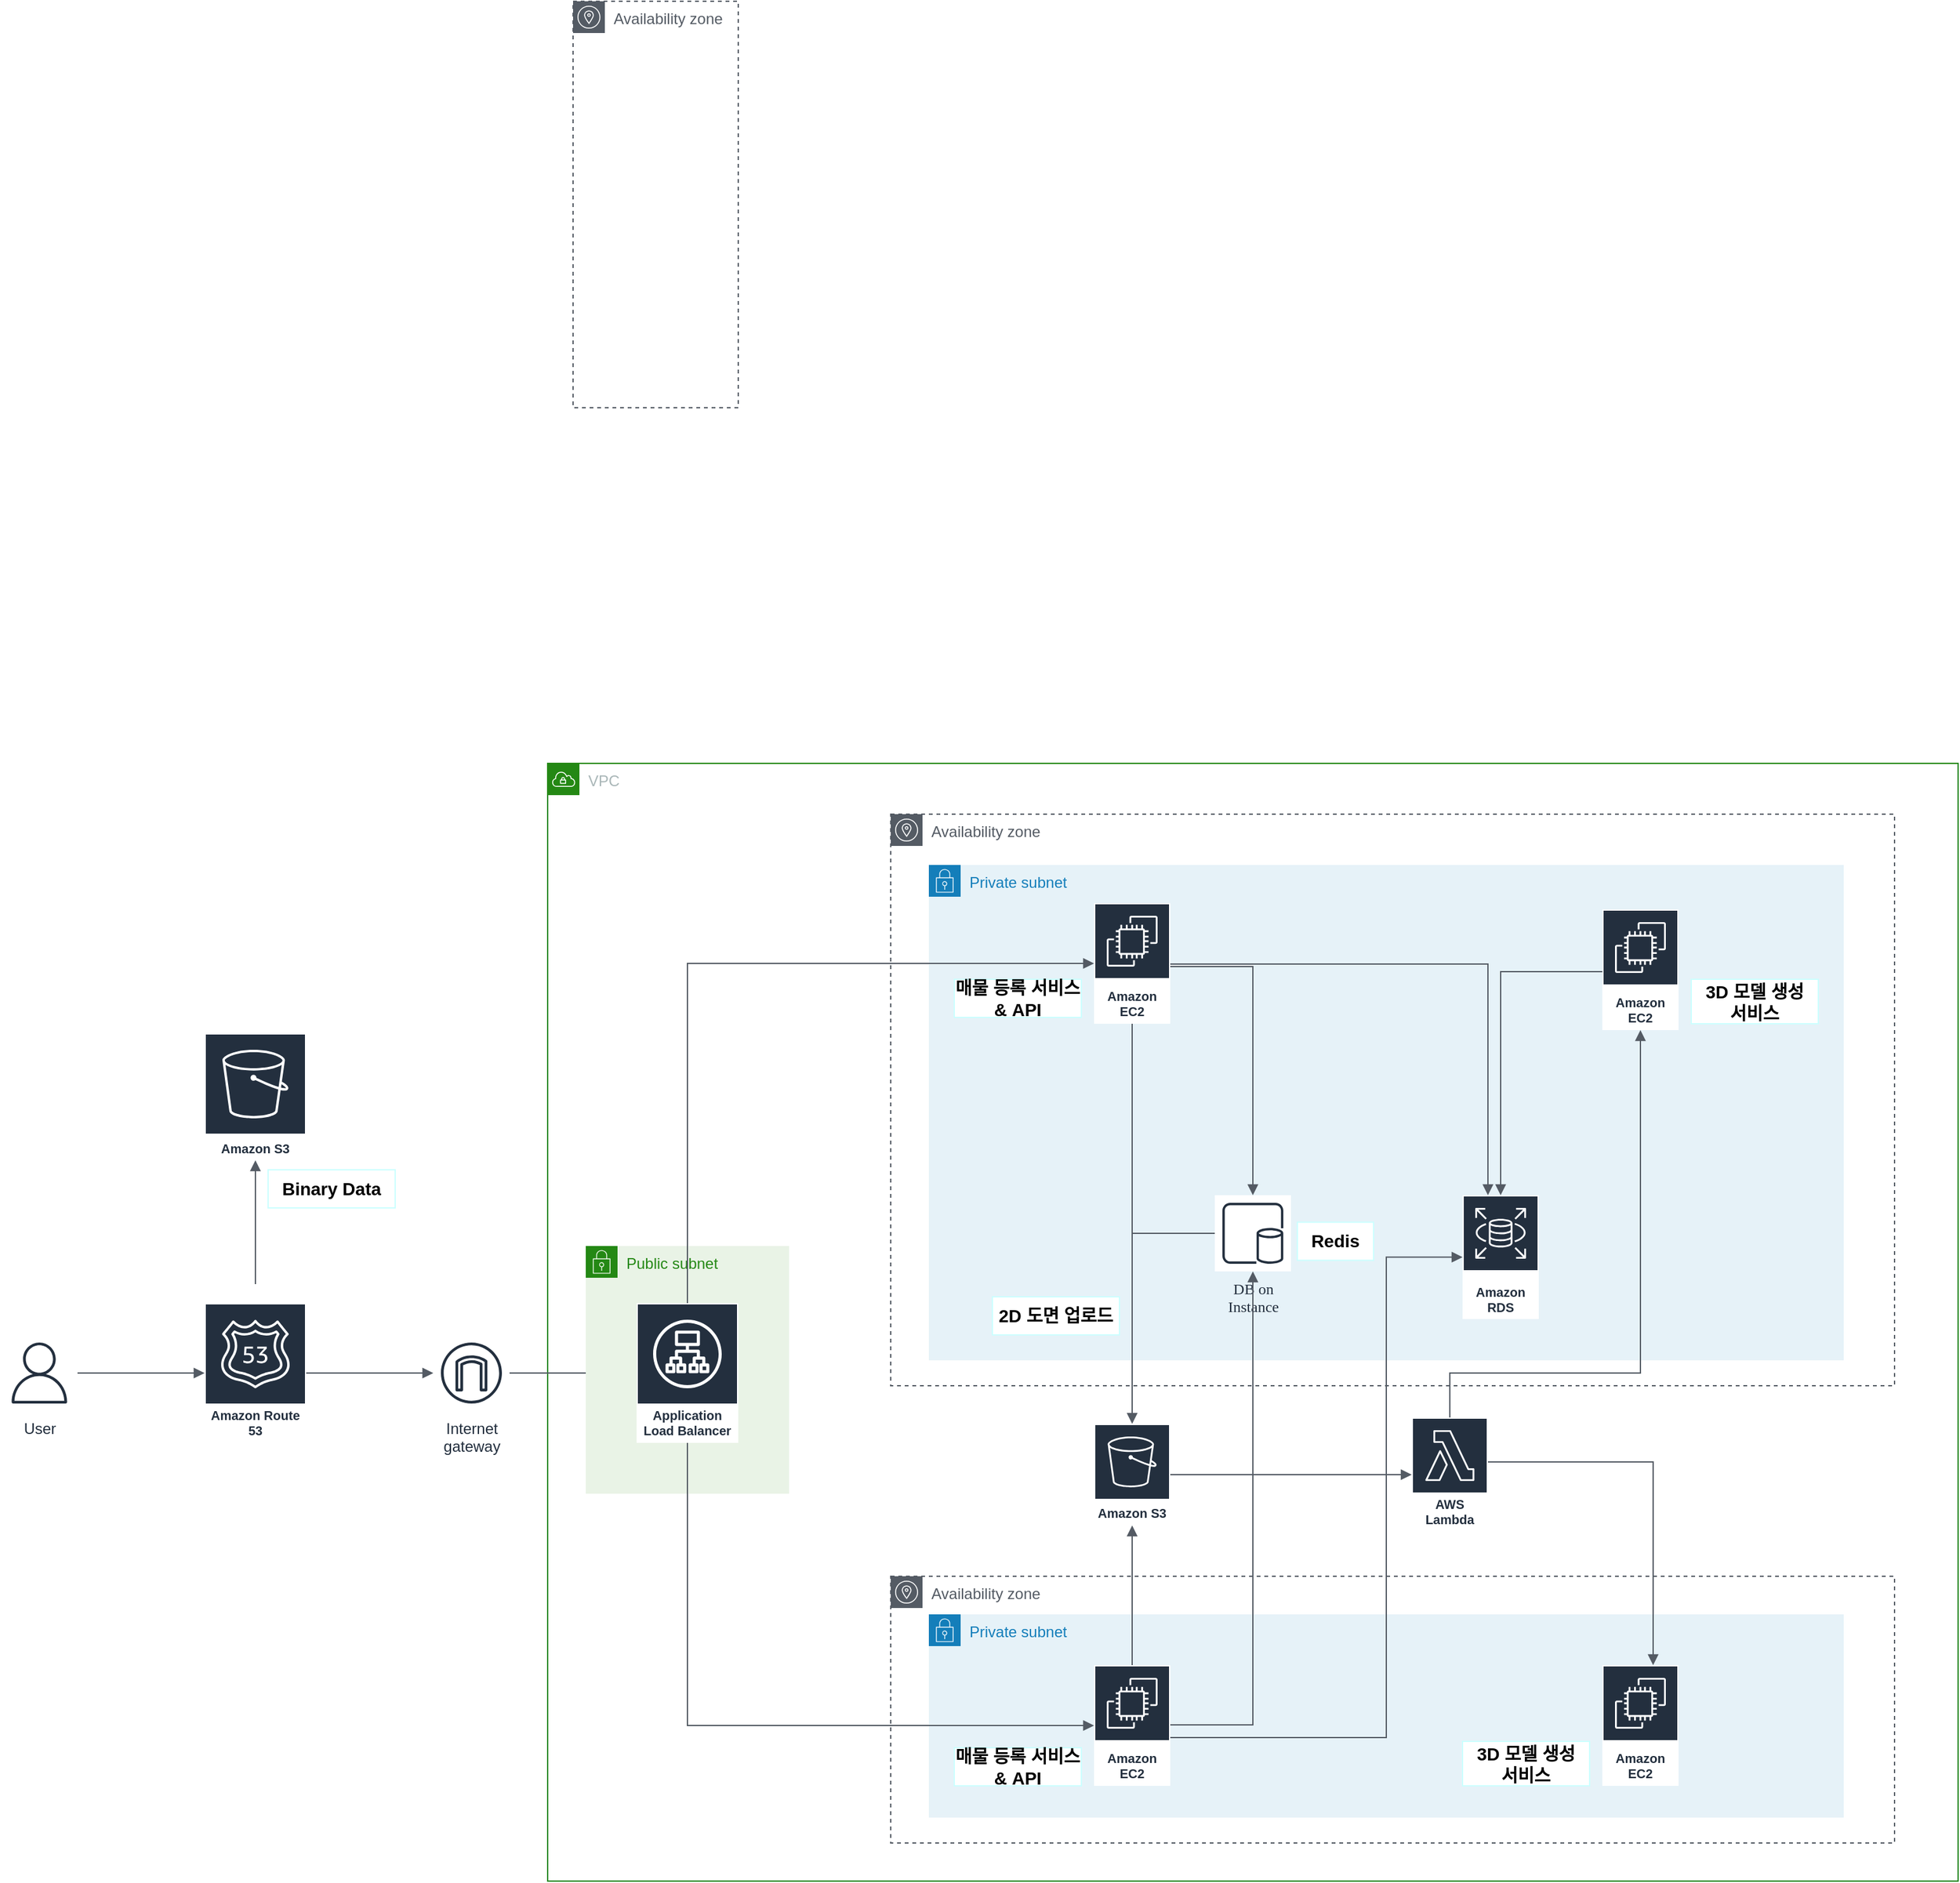 <mxfile version="20.2.3" type="github">
  <diagram id="oRE_cCWt2zf3UAjkB4wK" name="페이지-1">
    <mxGraphModel dx="1580" dy="2266" grid="1" gridSize="10" guides="1" tooltips="1" connect="1" arrows="1" fold="1" page="1" pageScale="1" pageWidth="827" pageHeight="1169" math="0" shadow="0">
      <root>
        <mxCell id="0" />
        <mxCell id="1" parent="0" />
        <mxCell id="5vfyrUOiTw-HqMpe8hi3-8" value="User" style="sketch=0;outlineConnect=0;fontColor=#232F3E;gradientColor=none;strokeColor=#232F3E;fillColor=#ffffff;dashed=0;verticalLabelPosition=bottom;verticalAlign=top;align=center;html=1;fontSize=12;fontStyle=0;aspect=fixed;shape=mxgraph.aws4.resourceIcon;resIcon=mxgraph.aws4.user;" vertex="1" parent="1">
          <mxGeometry x="30" y="860" width="60" height="60" as="geometry" />
        </mxCell>
        <mxCell id="5vfyrUOiTw-HqMpe8hi3-11" value="Availability zone" style="sketch=0;outlineConnect=0;gradientColor=none;html=1;whiteSpace=wrap;fontSize=12;fontStyle=0;shape=mxgraph.aws4.group;grIcon=mxgraph.aws4.group_availability_zone;strokeColor=#545B64;fillColor=none;verticalAlign=top;align=left;spacingLeft=30;fontColor=#545B64;dashed=1;" vertex="1" parent="1">
          <mxGeometry x="480" y="-190" width="130" height="320" as="geometry" />
        </mxCell>
        <mxCell id="5vfyrUOiTw-HqMpe8hi3-19" value="Amazon S3" style="sketch=0;outlineConnect=0;fontColor=#232F3E;gradientColor=none;strokeColor=#ffffff;fillColor=#232F3E;dashed=0;verticalLabelPosition=middle;verticalAlign=bottom;align=center;html=1;whiteSpace=wrap;fontSize=10;fontStyle=1;spacing=3;shape=mxgraph.aws4.productIcon;prIcon=mxgraph.aws4.s3;" vertex="1" parent="1">
          <mxGeometry x="190" y="622.5" width="80" height="100" as="geometry" />
        </mxCell>
        <mxCell id="5vfyrUOiTw-HqMpe8hi3-22" value="VPC" style="points=[[0,0],[0.25,0],[0.5,0],[0.75,0],[1,0],[1,0.25],[1,0.5],[1,0.75],[1,1],[0.75,1],[0.5,1],[0.25,1],[0,1],[0,0.75],[0,0.5],[0,0.25]];outlineConnect=0;gradientColor=none;html=1;whiteSpace=wrap;fontSize=12;fontStyle=0;container=0;pointerEvents=0;collapsible=0;recursiveResize=0;shape=mxgraph.aws4.group;grIcon=mxgraph.aws4.group_vpc;strokeColor=#248814;fillColor=none;verticalAlign=top;align=left;spacingLeft=30;fontColor=#AAB7B8;dashed=0;" vertex="1" parent="1">
          <mxGeometry x="460" y="410" width="1110" height="880" as="geometry" />
        </mxCell>
        <mxCell id="5vfyrUOiTw-HqMpe8hi3-23" value="Amazon Route 53" style="sketch=0;outlineConnect=0;fontColor=#232F3E;gradientColor=none;strokeColor=#ffffff;fillColor=#232F3E;dashed=0;verticalLabelPosition=middle;verticalAlign=bottom;align=center;html=1;whiteSpace=wrap;fontSize=10;fontStyle=1;spacing=3;shape=mxgraph.aws4.productIcon;prIcon=mxgraph.aws4.route_53;" vertex="1" parent="1">
          <mxGeometry x="190" y="835" width="80" height="110" as="geometry" />
        </mxCell>
        <mxCell id="5vfyrUOiTw-HqMpe8hi3-24" value="Internet&#xa;gateway" style="sketch=0;outlineConnect=0;fontColor=#232F3E;gradientColor=none;strokeColor=#232F3E;fillColor=#ffffff;dashed=0;verticalLabelPosition=bottom;verticalAlign=top;align=center;html=1;fontSize=12;fontStyle=0;aspect=fixed;shape=mxgraph.aws4.resourceIcon;resIcon=mxgraph.aws4.internet_gateway;" vertex="1" parent="1">
          <mxGeometry x="370" y="860" width="60" height="60" as="geometry" />
        </mxCell>
        <mxCell id="5vfyrUOiTw-HqMpe8hi3-27" value="" style="edgeStyle=orthogonalEdgeStyle;html=1;endArrow=none;elbow=vertical;startArrow=block;startFill=1;strokeColor=#545B64;rounded=0;" edge="1" parent="1" source="5vfyrUOiTw-HqMpe8hi3-23" target="5vfyrUOiTw-HqMpe8hi3-8">
          <mxGeometry width="100" relative="1" as="geometry">
            <mxPoint x="360" y="760" as="sourcePoint" />
            <mxPoint x="520" y="610" as="targetPoint" />
          </mxGeometry>
        </mxCell>
        <mxCell id="5vfyrUOiTw-HqMpe8hi3-28" value="" style="edgeStyle=orthogonalEdgeStyle;html=1;endArrow=none;elbow=vertical;startArrow=block;startFill=1;strokeColor=#545B64;rounded=0;" edge="1" parent="1" source="5vfyrUOiTw-HqMpe8hi3-24" target="5vfyrUOiTw-HqMpe8hi3-23">
          <mxGeometry width="100" relative="1" as="geometry">
            <mxPoint x="360" y="550" as="sourcePoint" />
            <mxPoint x="370" y="860" as="targetPoint" />
          </mxGeometry>
        </mxCell>
        <mxCell id="5vfyrUOiTw-HqMpe8hi3-29" value="" style="edgeStyle=orthogonalEdgeStyle;html=1;endArrow=none;elbow=vertical;startArrow=block;startFill=1;strokeColor=#545B64;rounded=0;" edge="1" parent="1" source="5vfyrUOiTw-HqMpe8hi3-26" target="5vfyrUOiTw-HqMpe8hi3-24">
          <mxGeometry width="100" relative="1" as="geometry">
            <mxPoint x="370" y="490" as="sourcePoint" />
            <mxPoint x="370" y="595" as="targetPoint" />
          </mxGeometry>
        </mxCell>
        <mxCell id="5vfyrUOiTw-HqMpe8hi3-44" value="" style="edgeStyle=orthogonalEdgeStyle;html=1;endArrow=none;elbow=vertical;startArrow=block;startFill=1;strokeColor=#545B64;rounded=0;" edge="1" parent="1" source="5vfyrUOiTw-HqMpe8hi3-19">
          <mxGeometry width="100" relative="1" as="geometry">
            <mxPoint x="320" y="770.0" as="sourcePoint" />
            <mxPoint x="230" y="820" as="targetPoint" />
          </mxGeometry>
        </mxCell>
        <mxCell id="5vfyrUOiTw-HqMpe8hi3-20" value="Public subnet" style="points=[[0,0],[0.25,0],[0.5,0],[0.75,0],[1,0],[1,0.25],[1,0.5],[1,0.75],[1,1],[0.75,1],[0.5,1],[0.25,1],[0,1],[0,0.75],[0,0.5],[0,0.25]];outlineConnect=0;gradientColor=none;html=1;whiteSpace=wrap;fontSize=12;fontStyle=0;container=1;pointerEvents=0;collapsible=0;recursiveResize=0;shape=mxgraph.aws4.group;grIcon=mxgraph.aws4.group_security_group;grStroke=0;strokeColor=#248814;fillColor=#E9F3E6;verticalAlign=top;align=left;spacingLeft=30;fontColor=#248814;dashed=0;" vertex="1" parent="1">
          <mxGeometry x="490" y="790" width="160" height="195" as="geometry" />
        </mxCell>
        <mxCell id="5vfyrUOiTw-HqMpe8hi3-26" value="Application Load Balancer" style="sketch=0;outlineConnect=0;fontColor=#232F3E;gradientColor=none;strokeColor=#ffffff;fillColor=#232F3E;dashed=0;verticalLabelPosition=middle;verticalAlign=bottom;align=center;html=1;whiteSpace=wrap;fontSize=10;fontStyle=1;spacing=3;shape=mxgraph.aws4.productIcon;prIcon=mxgraph.aws4.application_load_balancer;" vertex="1" parent="5vfyrUOiTw-HqMpe8hi3-20">
          <mxGeometry x="40" y="45" width="80" height="110" as="geometry" />
        </mxCell>
        <mxCell id="5vfyrUOiTw-HqMpe8hi3-33" value="Availability zone" style="sketch=0;outlineConnect=0;gradientColor=none;html=1;whiteSpace=wrap;fontSize=12;fontStyle=0;shape=mxgraph.aws4.group;grIcon=mxgraph.aws4.group_availability_zone;strokeColor=#545B64;fillColor=none;verticalAlign=top;align=left;spacingLeft=30;fontColor=#545B64;dashed=1;" vertex="1" parent="1">
          <mxGeometry x="730" y="450" width="790" height="450" as="geometry" />
        </mxCell>
        <mxCell id="5vfyrUOiTw-HqMpe8hi3-34" value="Private subnet" style="points=[[0,0],[0.25,0],[0.5,0],[0.75,0],[1,0],[1,0.25],[1,0.5],[1,0.75],[1,1],[0.75,1],[0.5,1],[0.25,1],[0,1],[0,0.75],[0,0.5],[0,0.25]];outlineConnect=0;gradientColor=none;html=1;whiteSpace=wrap;fontSize=12;fontStyle=0;container=0;pointerEvents=0;collapsible=0;recursiveResize=0;shape=mxgraph.aws4.group;grIcon=mxgraph.aws4.group_security_group;grStroke=0;strokeColor=#147EBA;fillColor=#E6F2F8;verticalAlign=top;align=left;spacingLeft=30;fontColor=#147EBA;dashed=0;" vertex="1" parent="1">
          <mxGeometry x="760" y="490" width="720" height="390" as="geometry" />
        </mxCell>
        <mxCell id="5vfyrUOiTw-HqMpe8hi3-35" value="Amazon EC2" style="sketch=0;outlineConnect=0;fontColor=#232F3E;gradientColor=none;strokeColor=#ffffff;fillColor=#232F3E;dashed=0;verticalLabelPosition=middle;verticalAlign=bottom;align=center;html=1;whiteSpace=wrap;fontSize=10;fontStyle=1;spacing=3;shape=mxgraph.aws4.productIcon;prIcon=mxgraph.aws4.ec2;" vertex="1" parent="1">
          <mxGeometry x="890" y="520" width="60" height="95" as="geometry" />
        </mxCell>
        <mxCell id="5vfyrUOiTw-HqMpe8hi3-36" value="Amazon RDS" style="sketch=0;outlineConnect=0;fontColor=#232F3E;gradientColor=none;strokeColor=#ffffff;fillColor=#232F3E;dashed=0;verticalLabelPosition=middle;verticalAlign=bottom;align=center;html=1;whiteSpace=wrap;fontSize=10;fontStyle=1;spacing=3;shape=mxgraph.aws4.productIcon;prIcon=mxgraph.aws4.rds;" vertex="1" parent="1">
          <mxGeometry x="1180" y="750" width="60" height="97.5" as="geometry" />
        </mxCell>
        <mxCell id="5vfyrUOiTw-HqMpe8hi3-37" value="" style="edgeStyle=orthogonalEdgeStyle;html=1;endArrow=none;elbow=vertical;startArrow=block;startFill=1;strokeColor=#545B64;rounded=0;" edge="1" parent="1" source="5vfyrUOiTw-HqMpe8hi3-35" target="5vfyrUOiTw-HqMpe8hi3-26">
          <mxGeometry width="100" relative="1" as="geometry">
            <mxPoint x="540" y="830.0" as="sourcePoint" />
            <mxPoint x="440" y="830.0" as="targetPoint" />
          </mxGeometry>
        </mxCell>
        <mxCell id="5vfyrUOiTw-HqMpe8hi3-46" value="&lt;font style=&quot;font-size: 14px;&quot;&gt;&lt;b style=&quot;&quot;&gt;매물 등록 서비스 &amp;amp; API&lt;/b&gt;&lt;/font&gt;" style="text;html=1;strokeColor=#CCFFFF;fillColor=#FFFFFF;align=center;verticalAlign=middle;whiteSpace=wrap;rounded=0;" vertex="1" parent="1">
          <mxGeometry x="780" y="580" width="100" height="30" as="geometry" />
        </mxCell>
        <mxCell id="5vfyrUOiTw-HqMpe8hi3-50" value="Amazon EC2" style="sketch=0;outlineConnect=0;fontColor=#232F3E;gradientColor=none;strokeColor=#ffffff;fillColor=#232F3E;dashed=0;verticalLabelPosition=middle;verticalAlign=bottom;align=center;html=1;whiteSpace=wrap;fontSize=10;fontStyle=1;spacing=3;shape=mxgraph.aws4.productIcon;prIcon=mxgraph.aws4.ec2;" vertex="1" parent="1">
          <mxGeometry x="1290" y="525" width="60" height="95" as="geometry" />
        </mxCell>
        <mxCell id="5vfyrUOiTw-HqMpe8hi3-52" value="&lt;font style=&quot;font-size: 14px;&quot;&gt;&lt;b style=&quot;&quot;&gt;3D 모델 생성 &lt;br&gt;서비스&lt;/b&gt;&lt;/font&gt;" style="text;html=1;strokeColor=#CCFFFF;fillColor=#FFFFFF;align=center;verticalAlign=middle;whiteSpace=wrap;rounded=0;" vertex="1" parent="1">
          <mxGeometry x="1360" y="580" width="100" height="35" as="geometry" />
        </mxCell>
        <mxCell id="5vfyrUOiTw-HqMpe8hi3-58" value="&lt;span style=&quot;font-size: 14px;&quot;&gt;&lt;b&gt;Redis&lt;/b&gt;&lt;/span&gt;" style="text;html=1;strokeColor=#CCFFFF;fillColor=#FFFFFF;align=center;verticalAlign=middle;whiteSpace=wrap;rounded=0;" vertex="1" parent="1">
          <mxGeometry x="1050" y="771.25" width="60" height="30" as="geometry" />
        </mxCell>
        <mxCell id="5vfyrUOiTw-HqMpe8hi3-59" value="" style="edgeStyle=orthogonalEdgeStyle;html=1;endArrow=none;elbow=vertical;startArrow=block;startFill=1;strokeColor=#545B64;rounded=0;" edge="1" parent="1" source="5vfyrUOiTw-HqMpe8hi3-57" target="5vfyrUOiTw-HqMpe8hi3-35">
          <mxGeometry width="100" relative="1" as="geometry">
            <mxPoint x="1130" y="718.75" as="sourcePoint" />
            <mxPoint x="950.0" y="719" as="targetPoint" />
            <Array as="points">
              <mxPoint x="930" y="570" />
            </Array>
          </mxGeometry>
        </mxCell>
        <mxCell id="5vfyrUOiTw-HqMpe8hi3-60" value="" style="edgeStyle=orthogonalEdgeStyle;html=1;endArrow=none;elbow=vertical;startArrow=none;startFill=1;strokeColor=#545B64;rounded=0;" edge="1" parent="1" source="5vfyrUOiTw-HqMpe8hi3-57" target="5vfyrUOiTw-HqMpe8hi3-35">
          <mxGeometry width="100" relative="1" as="geometry">
            <mxPoint x="1140" y="728.75" as="sourcePoint" />
            <mxPoint x="960.0" y="729" as="targetPoint" />
            <Array as="points" />
          </mxGeometry>
        </mxCell>
        <mxCell id="5vfyrUOiTw-HqMpe8hi3-61" value="Amazon S3" style="sketch=0;outlineConnect=0;fontColor=#232F3E;gradientColor=none;strokeColor=#ffffff;fillColor=#232F3E;dashed=0;verticalLabelPosition=middle;verticalAlign=bottom;align=center;html=1;whiteSpace=wrap;fontSize=10;fontStyle=1;spacing=3;shape=mxgraph.aws4.productIcon;prIcon=mxgraph.aws4.s3;" vertex="1" parent="1">
          <mxGeometry x="890" y="930" width="60" height="80" as="geometry" />
        </mxCell>
        <mxCell id="5vfyrUOiTw-HqMpe8hi3-62" value="AWS Lambda" style="sketch=0;outlineConnect=0;fontColor=#232F3E;gradientColor=none;strokeColor=#ffffff;fillColor=#232F3E;dashed=0;verticalLabelPosition=middle;verticalAlign=bottom;align=center;html=1;whiteSpace=wrap;fontSize=10;fontStyle=1;spacing=3;shape=mxgraph.aws4.productIcon;prIcon=mxgraph.aws4.lambda;" vertex="1" parent="1">
          <mxGeometry x="1140" y="925" width="60" height="90" as="geometry" />
        </mxCell>
        <mxCell id="5vfyrUOiTw-HqMpe8hi3-63" value="" style="edgeStyle=orthogonalEdgeStyle;html=1;endArrow=none;elbow=vertical;startArrow=block;startFill=1;strokeColor=#545B64;rounded=0;" edge="1" parent="1" source="5vfyrUOiTw-HqMpe8hi3-61" target="5vfyrUOiTw-HqMpe8hi3-35">
          <mxGeometry width="100" relative="1" as="geometry">
            <mxPoint x="1160" y="717.5" as="sourcePoint" />
            <mxPoint x="920" y="750" as="targetPoint" />
            <Array as="points" />
          </mxGeometry>
        </mxCell>
        <mxCell id="5vfyrUOiTw-HqMpe8hi3-66" value="" style="edgeStyle=orthogonalEdgeStyle;html=1;endArrow=none;elbow=vertical;startArrow=block;startFill=1;strokeColor=#545B64;rounded=0;" edge="1" parent="1" source="5vfyrUOiTw-HqMpe8hi3-62" target="5vfyrUOiTw-HqMpe8hi3-61">
          <mxGeometry width="100" relative="1" as="geometry">
            <mxPoint x="930.0" y="860.0" as="sourcePoint" />
            <mxPoint x="930.0" y="765.0" as="targetPoint" />
            <Array as="points" />
          </mxGeometry>
        </mxCell>
        <mxCell id="5vfyrUOiTw-HqMpe8hi3-69" value="" style="edgeStyle=orthogonalEdgeStyle;html=1;endArrow=none;elbow=vertical;startArrow=block;startFill=1;strokeColor=#545B64;rounded=0;" edge="1" parent="1" source="5vfyrUOiTw-HqMpe8hi3-50" target="5vfyrUOiTw-HqMpe8hi3-62">
          <mxGeometry width="100" relative="1" as="geometry">
            <mxPoint x="1140" y="900.0" as="sourcePoint" />
            <mxPoint x="960.0" y="900.0" as="targetPoint" />
            <Array as="points">
              <mxPoint x="1320" y="890" />
            </Array>
          </mxGeometry>
        </mxCell>
        <mxCell id="5vfyrUOiTw-HqMpe8hi3-70" value="" style="edgeStyle=orthogonalEdgeStyle;html=1;endArrow=none;elbow=vertical;startArrow=block;startFill=1;strokeColor=#545B64;rounded=0;" edge="1" parent="1" source="5vfyrUOiTw-HqMpe8hi3-36" target="5vfyrUOiTw-HqMpe8hi3-50">
          <mxGeometry width="100" relative="1" as="geometry">
            <mxPoint x="1330" y="765.0" as="sourcePoint" />
            <mxPoint x="1320" y="660" as="targetPoint" />
            <Array as="points">
              <mxPoint x="1210" y="574" />
            </Array>
          </mxGeometry>
        </mxCell>
        <mxCell id="5vfyrUOiTw-HqMpe8hi3-71" value="Availability zone" style="sketch=0;outlineConnect=0;gradientColor=none;html=1;whiteSpace=wrap;fontSize=12;fontStyle=0;shape=mxgraph.aws4.group;grIcon=mxgraph.aws4.group_availability_zone;strokeColor=#545B64;fillColor=none;verticalAlign=top;align=left;spacingLeft=30;fontColor=#545B64;dashed=1;" vertex="1" parent="1">
          <mxGeometry x="730" y="1050" width="790" height="210" as="geometry" />
        </mxCell>
        <mxCell id="5vfyrUOiTw-HqMpe8hi3-72" value="Private subnet" style="points=[[0,0],[0.25,0],[0.5,0],[0.75,0],[1,0],[1,0.25],[1,0.5],[1,0.75],[1,1],[0.75,1],[0.5,1],[0.25,1],[0,1],[0,0.75],[0,0.5],[0,0.25]];outlineConnect=0;gradientColor=none;html=1;whiteSpace=wrap;fontSize=12;fontStyle=0;container=0;pointerEvents=0;collapsible=0;recursiveResize=0;shape=mxgraph.aws4.group;grIcon=mxgraph.aws4.group_security_group;grStroke=0;strokeColor=#147EBA;fillColor=#E6F2F8;verticalAlign=top;align=left;spacingLeft=30;fontColor=#147EBA;dashed=0;" vertex="1" parent="1">
          <mxGeometry x="760" y="1080" width="720" height="160" as="geometry" />
        </mxCell>
        <mxCell id="5vfyrUOiTw-HqMpe8hi3-73" value="Amazon EC2" style="sketch=0;outlineConnect=0;fontColor=#232F3E;gradientColor=none;strokeColor=#ffffff;fillColor=#232F3E;dashed=0;verticalLabelPosition=middle;verticalAlign=bottom;align=center;html=1;whiteSpace=wrap;fontSize=10;fontStyle=1;spacing=3;shape=mxgraph.aws4.productIcon;prIcon=mxgraph.aws4.ec2;" vertex="1" parent="1">
          <mxGeometry x="890" y="1120" width="60" height="95" as="geometry" />
        </mxCell>
        <mxCell id="5vfyrUOiTw-HqMpe8hi3-76" value="&lt;font style=&quot;font-size: 14px;&quot;&gt;&lt;b style=&quot;&quot;&gt;매물 등록 서비스 &amp;amp; API&lt;/b&gt;&lt;/font&gt;" style="text;html=1;strokeColor=#CCFFFF;fillColor=#FFFFFF;align=center;verticalAlign=middle;whiteSpace=wrap;rounded=0;" vertex="1" parent="1">
          <mxGeometry x="780" y="1185" width="100" height="30" as="geometry" />
        </mxCell>
        <mxCell id="5vfyrUOiTw-HqMpe8hi3-77" value="Amazon EC2" style="sketch=0;outlineConnect=0;fontColor=#232F3E;gradientColor=none;strokeColor=#ffffff;fillColor=#232F3E;dashed=0;verticalLabelPosition=middle;verticalAlign=bottom;align=center;html=1;whiteSpace=wrap;fontSize=10;fontStyle=1;spacing=3;shape=mxgraph.aws4.productIcon;prIcon=mxgraph.aws4.ec2;" vertex="1" parent="1">
          <mxGeometry x="1290" y="1120" width="60" height="95" as="geometry" />
        </mxCell>
        <mxCell id="5vfyrUOiTw-HqMpe8hi3-78" value="&lt;font style=&quot;font-size: 14px;&quot;&gt;&lt;b style=&quot;&quot;&gt;3D 모델 생성 &lt;br&gt;서비스&lt;/b&gt;&lt;/font&gt;" style="text;html=1;strokeColor=#CCFFFF;fillColor=#FFFFFF;align=center;verticalAlign=middle;whiteSpace=wrap;rounded=0;" vertex="1" parent="1">
          <mxGeometry x="1180" y="1180" width="100" height="35" as="geometry" />
        </mxCell>
        <mxCell id="5vfyrUOiTw-HqMpe8hi3-84" value="" style="edgeStyle=orthogonalEdgeStyle;html=1;endArrow=none;elbow=vertical;startArrow=block;startFill=1;strokeColor=#545B64;rounded=0;" edge="1" parent="1" source="5vfyrUOiTw-HqMpe8hi3-73" target="5vfyrUOiTw-HqMpe8hi3-26">
          <mxGeometry width="100" relative="1" as="geometry">
            <mxPoint x="900" y="717.571" as="sourcePoint" />
            <mxPoint x="580.0" y="845" as="targetPoint" />
          </mxGeometry>
        </mxCell>
        <mxCell id="5vfyrUOiTw-HqMpe8hi3-85" value="" style="edgeStyle=orthogonalEdgeStyle;html=1;endArrow=none;elbow=vertical;startArrow=block;startFill=1;strokeColor=#545B64;rounded=0;" edge="1" parent="1" source="5vfyrUOiTw-HqMpe8hi3-61" target="5vfyrUOiTw-HqMpe8hi3-73">
          <mxGeometry width="100" relative="1" as="geometry">
            <mxPoint x="930" y="860" as="sourcePoint" />
            <mxPoint x="930" y="765" as="targetPoint" />
            <Array as="points" />
          </mxGeometry>
        </mxCell>
        <mxCell id="5vfyrUOiTw-HqMpe8hi3-86" value="" style="edgeStyle=orthogonalEdgeStyle;html=1;endArrow=none;elbow=vertical;startArrow=block;startFill=1;strokeColor=#545B64;rounded=0;" edge="1" parent="1" source="5vfyrUOiTw-HqMpe8hi3-77" target="5vfyrUOiTw-HqMpe8hi3-62">
          <mxGeometry width="100" relative="1" as="geometry">
            <mxPoint x="1330.0" y="765" as="sourcePoint" />
            <mxPoint x="1200" y="900.0" as="targetPoint" />
            <Array as="points">
              <mxPoint x="1330" y="960" />
            </Array>
          </mxGeometry>
        </mxCell>
        <mxCell id="5vfyrUOiTw-HqMpe8hi3-87" value="&lt;font style=&quot;font-size: 14px;&quot;&gt;&lt;b style=&quot;&quot;&gt;Binary Data&lt;/b&gt;&lt;/font&gt;" style="text;html=1;strokeColor=#CCFFFF;fillColor=#FFFFFF;align=center;verticalAlign=middle;whiteSpace=wrap;rounded=0;" vertex="1" parent="1">
          <mxGeometry x="240" y="730" width="100" height="30" as="geometry" />
        </mxCell>
        <mxCell id="5vfyrUOiTw-HqMpe8hi3-57" value="DB on&#xa;Instance" style="sketch=0;outlineConnect=0;fontColor=#232F3E;gradientColor=none;strokeColor=#232F3E;fillColor=#ffffff;dashed=0;verticalLabelPosition=bottom;verticalAlign=top;align=center;html=1;fontSize=12;fontStyle=0;aspect=fixed;shape=mxgraph.aws4.resourceIcon;resIcon=mxgraph.aws4.db_on_instance;fontFamily=Comic Sans MS;" vertex="1" parent="1">
          <mxGeometry x="985" y="750" width="60" height="60" as="geometry" />
        </mxCell>
        <mxCell id="5vfyrUOiTw-HqMpe8hi3-93" value="" style="edgeStyle=orthogonalEdgeStyle;html=1;endArrow=none;elbow=vertical;startArrow=block;startFill=1;strokeColor=#545B64;rounded=0;" edge="1" parent="1" source="5vfyrUOiTw-HqMpe8hi3-57" target="5vfyrUOiTw-HqMpe8hi3-73">
          <mxGeometry width="100" relative="1" as="geometry">
            <mxPoint x="930" y="1010" as="sourcePoint" />
            <mxPoint x="930" y="1130" as="targetPoint" />
            <Array as="points">
              <mxPoint x="1015" y="1167" />
            </Array>
          </mxGeometry>
        </mxCell>
        <mxCell id="5vfyrUOiTw-HqMpe8hi3-94" value="" style="edgeStyle=orthogonalEdgeStyle;html=1;endArrow=none;elbow=vertical;startArrow=block;startFill=1;strokeColor=#545B64;rounded=0;" edge="1" parent="1" source="5vfyrUOiTw-HqMpe8hi3-36" target="5vfyrUOiTw-HqMpe8hi3-35">
          <mxGeometry width="100" relative="1" as="geometry">
            <mxPoint x="1025.0" y="760" as="sourcePoint" />
            <mxPoint x="960" y="580" as="targetPoint" />
            <Array as="points">
              <mxPoint x="1200" y="568" />
            </Array>
          </mxGeometry>
        </mxCell>
        <mxCell id="5vfyrUOiTw-HqMpe8hi3-95" value="" style="edgeStyle=orthogonalEdgeStyle;html=1;endArrow=none;elbow=vertical;startArrow=block;startFill=1;strokeColor=#545B64;rounded=0;" edge="1" parent="1" source="5vfyrUOiTw-HqMpe8hi3-36" target="5vfyrUOiTw-HqMpe8hi3-73">
          <mxGeometry width="100" relative="1" as="geometry">
            <mxPoint x="1025.0" y="820" as="sourcePoint" />
            <mxPoint x="960" y="1177" as="targetPoint" />
            <Array as="points">
              <mxPoint x="1120" y="799" />
              <mxPoint x="1120" y="1177" />
            </Array>
          </mxGeometry>
        </mxCell>
        <mxCell id="5vfyrUOiTw-HqMpe8hi3-96" value="&lt;font style=&quot;font-size: 14px;&quot;&gt;&lt;b style=&quot;&quot;&gt;2D 도면 업로드&lt;/b&gt;&lt;/font&gt;" style="text;html=1;strokeColor=#CCFFFF;fillColor=#FFFFFF;align=center;verticalAlign=middle;whiteSpace=wrap;rounded=0;" vertex="1" parent="1">
          <mxGeometry x="810" y="830" width="100" height="30" as="geometry" />
        </mxCell>
      </root>
    </mxGraphModel>
  </diagram>
</mxfile>
